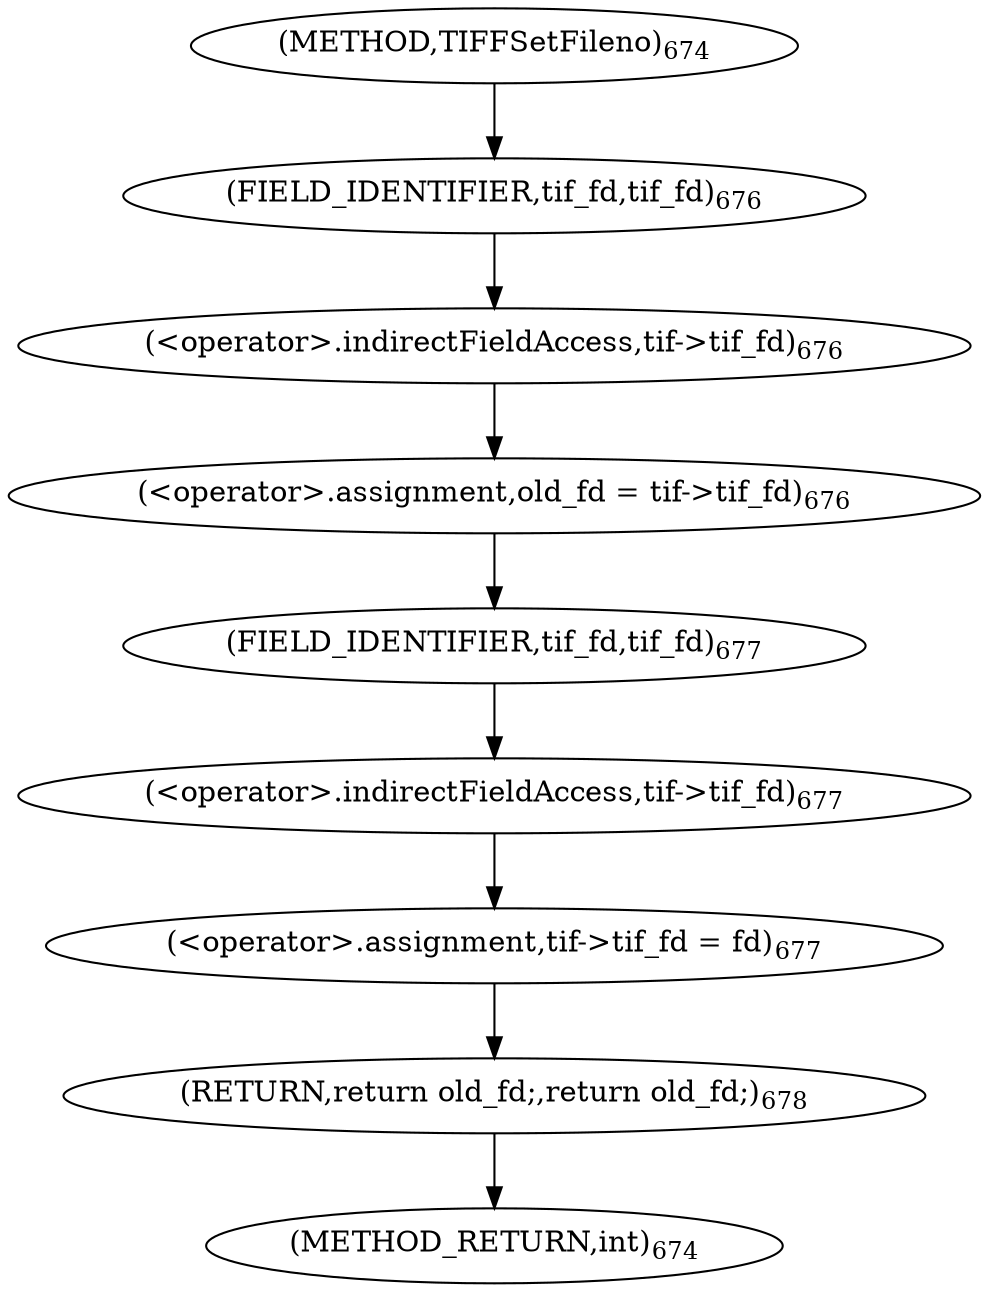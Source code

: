 digraph "TIFFSetFileno" {  
"1460" [label = <(&lt;operator&gt;.assignment,old_fd = tif-&gt;tif_fd)<SUB>676</SUB>> ]
"1465" [label = <(&lt;operator&gt;.assignment,tif-&gt;tif_fd = fd)<SUB>677</SUB>> ]
"1470" [label = <(RETURN,return old_fd;,return old_fd;)<SUB>678</SUB>> ]
"1462" [label = <(&lt;operator&gt;.indirectFieldAccess,tif-&gt;tif_fd)<SUB>676</SUB>> ]
"1466" [label = <(&lt;operator&gt;.indirectFieldAccess,tif-&gt;tif_fd)<SUB>677</SUB>> ]
"1464" [label = <(FIELD_IDENTIFIER,tif_fd,tif_fd)<SUB>676</SUB>> ]
"1468" [label = <(FIELD_IDENTIFIER,tif_fd,tif_fd)<SUB>677</SUB>> ]
"1455" [label = <(METHOD,TIFFSetFileno)<SUB>674</SUB>> ]
"1472" [label = <(METHOD_RETURN,int)<SUB>674</SUB>> ]
  "1460" -> "1468" 
  "1465" -> "1470" 
  "1470" -> "1472" 
  "1462" -> "1460" 
  "1466" -> "1465" 
  "1464" -> "1462" 
  "1468" -> "1466" 
  "1455" -> "1464" 
}

